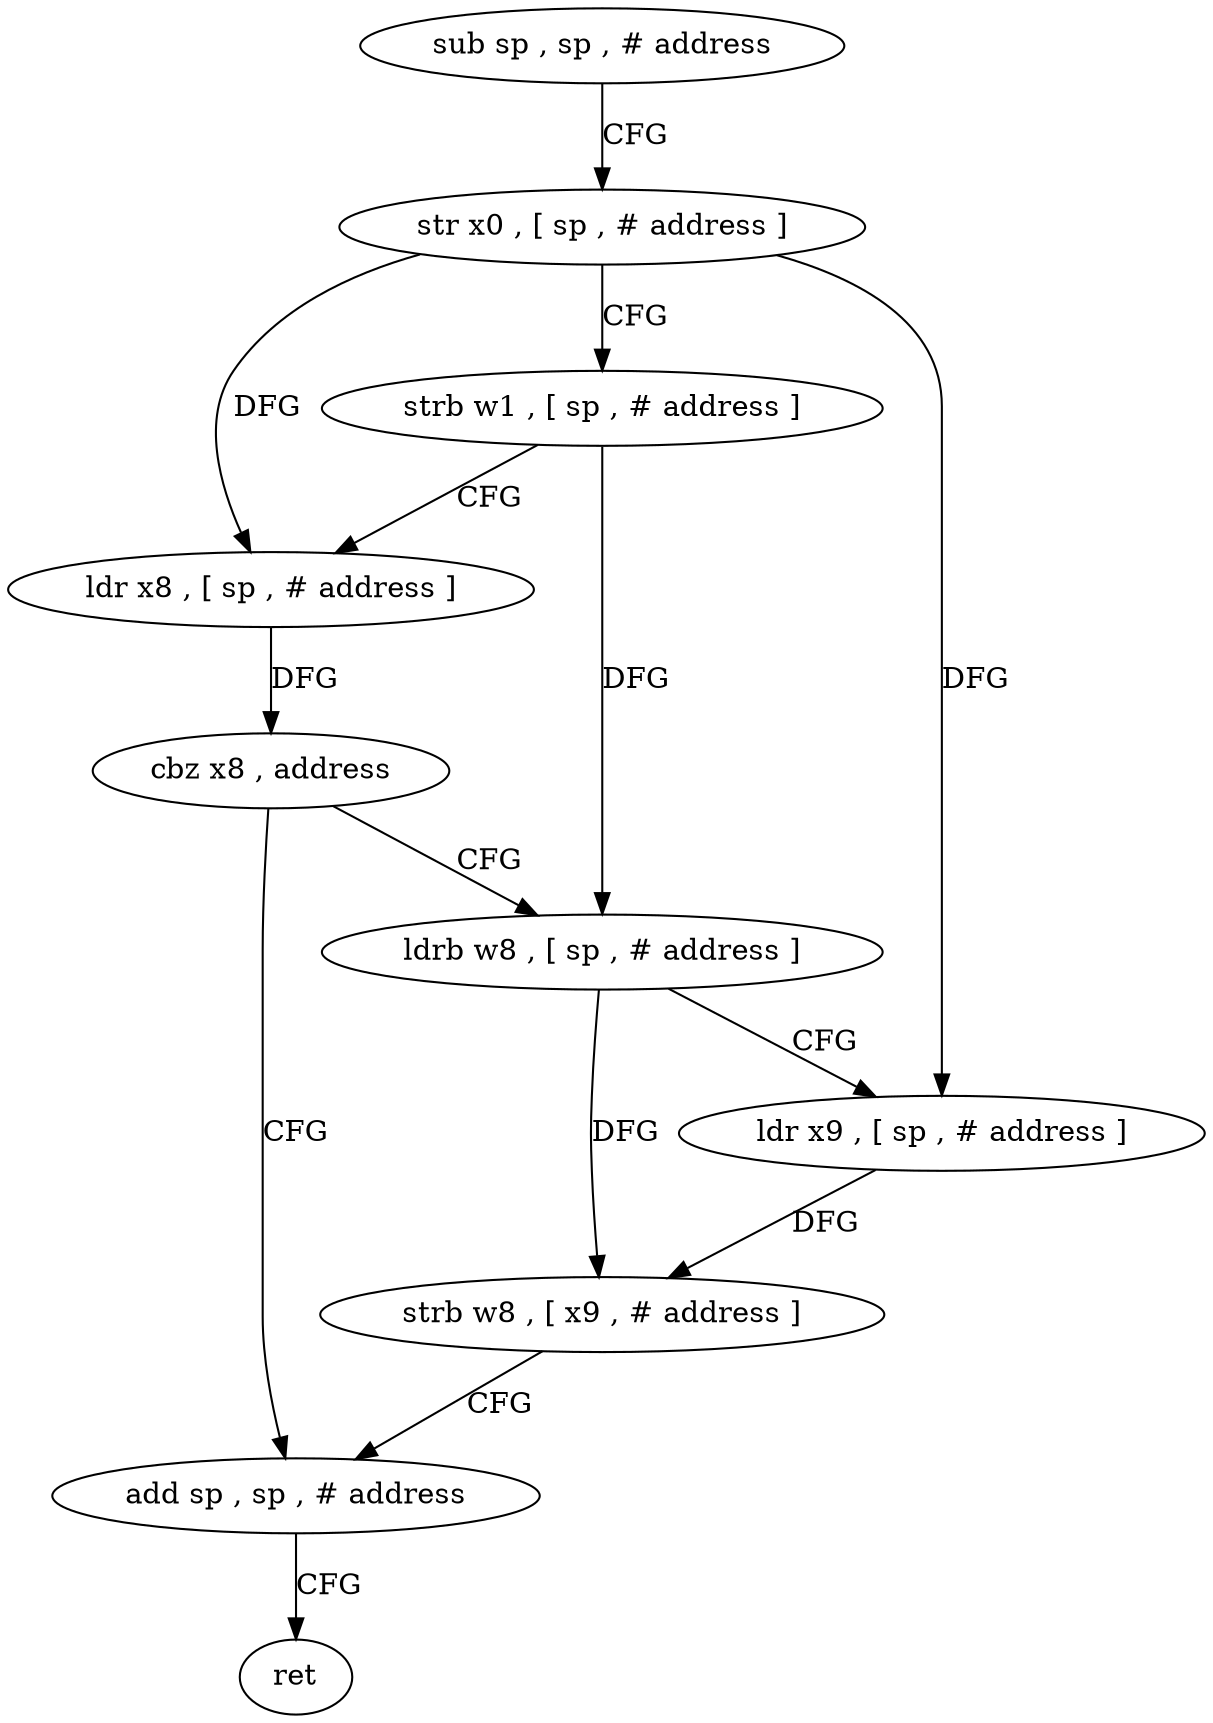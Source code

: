 digraph "func" {
"4374088" [label = "sub sp , sp , # address" ]
"4374092" [label = "str x0 , [ sp , # address ]" ]
"4374096" [label = "strb w1 , [ sp , # address ]" ]
"4374100" [label = "ldr x8 , [ sp , # address ]" ]
"4374104" [label = "cbz x8 , address" ]
"4374120" [label = "add sp , sp , # address" ]
"4374108" [label = "ldrb w8 , [ sp , # address ]" ]
"4374124" [label = "ret" ]
"4374112" [label = "ldr x9 , [ sp , # address ]" ]
"4374116" [label = "strb w8 , [ x9 , # address ]" ]
"4374088" -> "4374092" [ label = "CFG" ]
"4374092" -> "4374096" [ label = "CFG" ]
"4374092" -> "4374100" [ label = "DFG" ]
"4374092" -> "4374112" [ label = "DFG" ]
"4374096" -> "4374100" [ label = "CFG" ]
"4374096" -> "4374108" [ label = "DFG" ]
"4374100" -> "4374104" [ label = "DFG" ]
"4374104" -> "4374120" [ label = "CFG" ]
"4374104" -> "4374108" [ label = "CFG" ]
"4374120" -> "4374124" [ label = "CFG" ]
"4374108" -> "4374112" [ label = "CFG" ]
"4374108" -> "4374116" [ label = "DFG" ]
"4374112" -> "4374116" [ label = "DFG" ]
"4374116" -> "4374120" [ label = "CFG" ]
}
